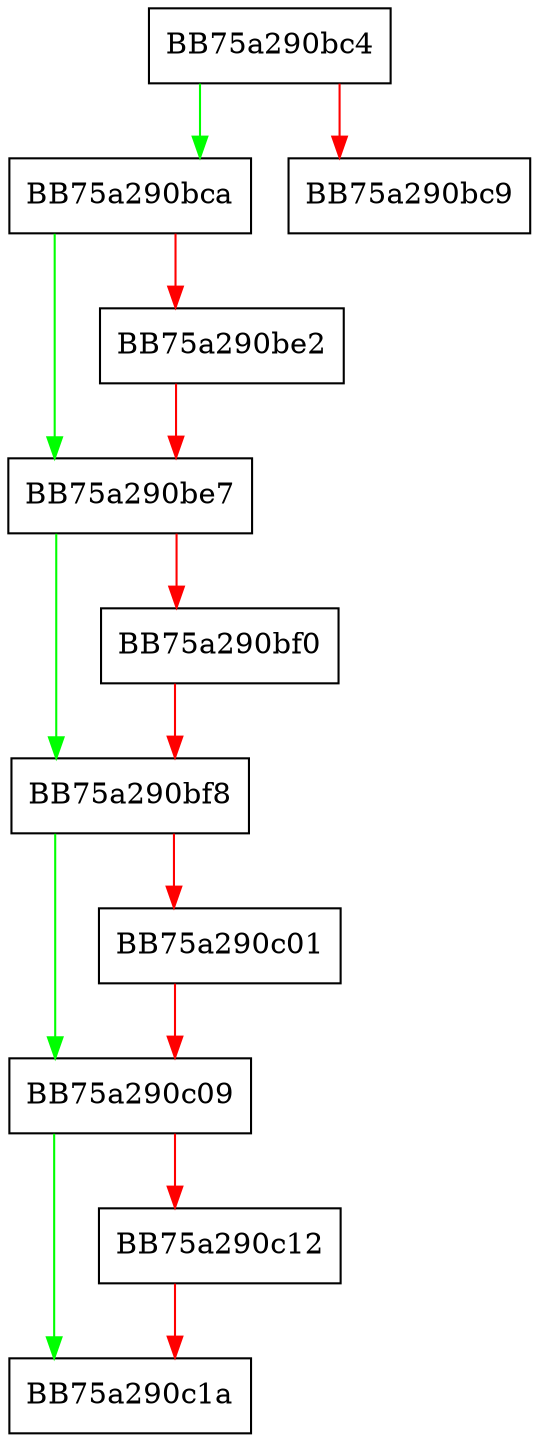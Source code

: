 digraph sqlite3UpsertDelete {
  node [shape="box"];
  graph [splines=ortho];
  BB75a290bc4 -> BB75a290bca [color="green"];
  BB75a290bc4 -> BB75a290bc9 [color="red"];
  BB75a290bca -> BB75a290be7 [color="green"];
  BB75a290bca -> BB75a290be2 [color="red"];
  BB75a290be2 -> BB75a290be7 [color="red"];
  BB75a290be7 -> BB75a290bf8 [color="green"];
  BB75a290be7 -> BB75a290bf0 [color="red"];
  BB75a290bf0 -> BB75a290bf8 [color="red"];
  BB75a290bf8 -> BB75a290c09 [color="green"];
  BB75a290bf8 -> BB75a290c01 [color="red"];
  BB75a290c01 -> BB75a290c09 [color="red"];
  BB75a290c09 -> BB75a290c1a [color="green"];
  BB75a290c09 -> BB75a290c12 [color="red"];
  BB75a290c12 -> BB75a290c1a [color="red"];
}